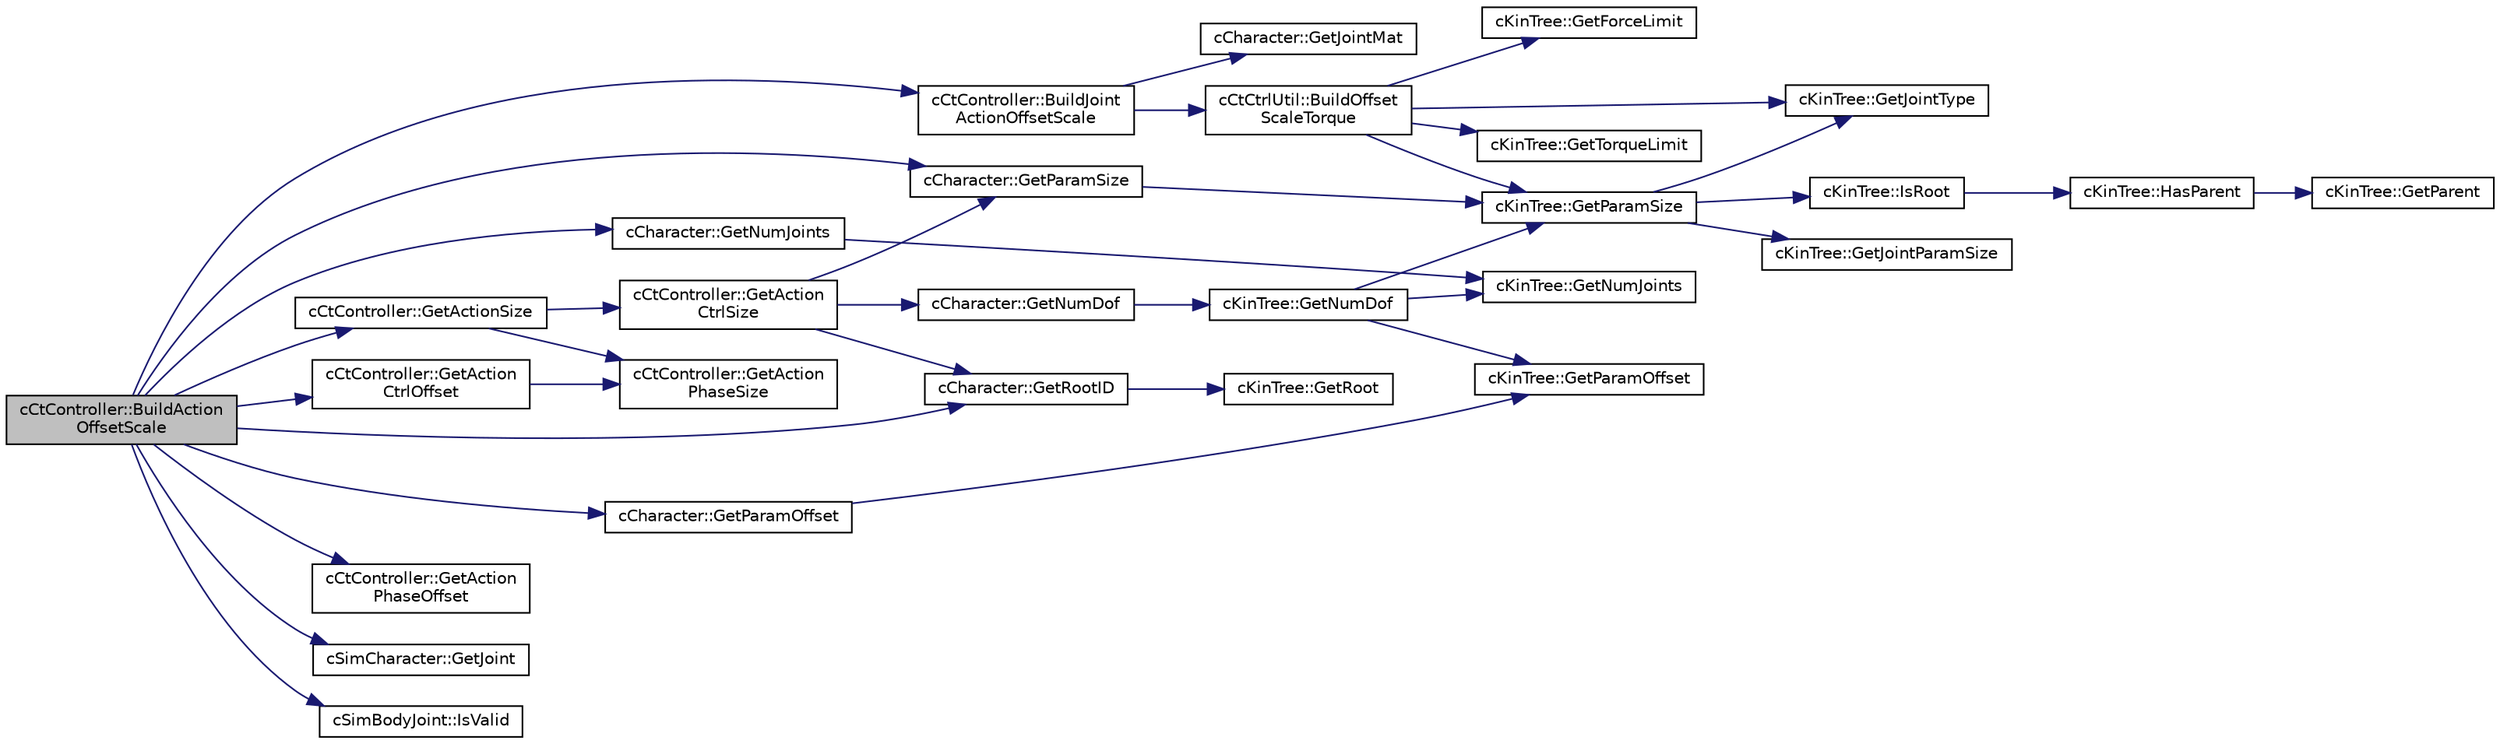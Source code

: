 digraph "cCtController::BuildActionOffsetScale"
{
 // LATEX_PDF_SIZE
  edge [fontname="Helvetica",fontsize="10",labelfontname="Helvetica",labelfontsize="10"];
  node [fontname="Helvetica",fontsize="10",shape=record];
  rankdir="LR";
  Node1 [label="cCtController::BuildAction\lOffsetScale",height=0.2,width=0.4,color="black", fillcolor="grey75", style="filled", fontcolor="black",tooltip=" "];
  Node1 -> Node2 [color="midnightblue",fontsize="10",style="solid",fontname="Helvetica"];
  Node2 [label="cCtController::BuildJoint\lActionOffsetScale",height=0.2,width=0.4,color="black", fillcolor="white", style="filled",URL="$classc_ct_controller.html#af8e6f2e63bf24010a53cca534e24e58f",tooltip=" "];
  Node2 -> Node3 [color="midnightblue",fontsize="10",style="solid",fontname="Helvetica"];
  Node3 [label="cCtCtrlUtil::BuildOffset\lScaleTorque",height=0.2,width=0.4,color="black", fillcolor="white", style="filled",URL="$classc_ct_ctrl_util.html#a7b58549acf85df960ff341a2b324a720",tooltip=" "];
  Node3 -> Node4 [color="midnightblue",fontsize="10",style="solid",fontname="Helvetica"];
  Node4 [label="cKinTree::GetForceLimit",height=0.2,width=0.4,color="black", fillcolor="white", style="filled",URL="$classc_kin_tree.html#a961729322d42f30cd620347c4a3b07c1",tooltip=" "];
  Node3 -> Node5 [color="midnightblue",fontsize="10",style="solid",fontname="Helvetica"];
  Node5 [label="cKinTree::GetJointType",height=0.2,width=0.4,color="black", fillcolor="white", style="filled",URL="$classc_kin_tree.html#a891d52af51a7a1bced694634c2f70ee9",tooltip=" "];
  Node3 -> Node6 [color="midnightblue",fontsize="10",style="solid",fontname="Helvetica"];
  Node6 [label="cKinTree::GetParamSize",height=0.2,width=0.4,color="black", fillcolor="white", style="filled",URL="$classc_kin_tree.html#ad5d21e19a354b6e8f5406e9167f12161",tooltip=" "];
  Node6 -> Node7 [color="midnightblue",fontsize="10",style="solid",fontname="Helvetica"];
  Node7 [label="cKinTree::GetJointParamSize",height=0.2,width=0.4,color="black", fillcolor="white", style="filled",URL="$classc_kin_tree.html#a9c308e9e4654d96bcc47ba02770a06ea",tooltip=" "];
  Node6 -> Node5 [color="midnightblue",fontsize="10",style="solid",fontname="Helvetica"];
  Node6 -> Node8 [color="midnightblue",fontsize="10",style="solid",fontname="Helvetica"];
  Node8 [label="cKinTree::IsRoot",height=0.2,width=0.4,color="black", fillcolor="white", style="filled",URL="$classc_kin_tree.html#ab4c2a8b42b254dc54e15e71684045a0a",tooltip=" "];
  Node8 -> Node9 [color="midnightblue",fontsize="10",style="solid",fontname="Helvetica"];
  Node9 [label="cKinTree::HasParent",height=0.2,width=0.4,color="black", fillcolor="white", style="filled",URL="$classc_kin_tree.html#a434aca959d5ef55a491381c7b8d90527",tooltip=" "];
  Node9 -> Node10 [color="midnightblue",fontsize="10",style="solid",fontname="Helvetica"];
  Node10 [label="cKinTree::GetParent",height=0.2,width=0.4,color="black", fillcolor="white", style="filled",URL="$classc_kin_tree.html#a593b283c1ce6a9fa8eb75cb9dc7396f6",tooltip=" "];
  Node3 -> Node11 [color="midnightblue",fontsize="10",style="solid",fontname="Helvetica"];
  Node11 [label="cKinTree::GetTorqueLimit",height=0.2,width=0.4,color="black", fillcolor="white", style="filled",URL="$classc_kin_tree.html#a3d8599f193230c9eebae6a6d6a6710e6",tooltip=" "];
  Node2 -> Node12 [color="midnightblue",fontsize="10",style="solid",fontname="Helvetica"];
  Node12 [label="cCharacter::GetJointMat",height=0.2,width=0.4,color="black", fillcolor="white", style="filled",URL="$classc_character.html#aecf6a9809542e346342be2df552695b1",tooltip=" "];
  Node1 -> Node13 [color="midnightblue",fontsize="10",style="solid",fontname="Helvetica"];
  Node13 [label="cCtController::GetAction\lCtrlOffset",height=0.2,width=0.4,color="black", fillcolor="white", style="filled",URL="$classc_ct_controller.html#a64b7a2297542f288f974fb9ff437bb1c",tooltip=" "];
  Node13 -> Node14 [color="midnightblue",fontsize="10",style="solid",fontname="Helvetica"];
  Node14 [label="cCtController::GetAction\lPhaseSize",height=0.2,width=0.4,color="black", fillcolor="white", style="filled",URL="$classc_ct_controller.html#ab0ade262c61f4d27a874a4f540fe4981",tooltip=" "];
  Node1 -> Node15 [color="midnightblue",fontsize="10",style="solid",fontname="Helvetica"];
  Node15 [label="cCtController::GetAction\lPhaseOffset",height=0.2,width=0.4,color="black", fillcolor="white", style="filled",URL="$classc_ct_controller.html#afcd5a8b996b5fc061bceb4087f05ece8",tooltip=" "];
  Node1 -> Node16 [color="midnightblue",fontsize="10",style="solid",fontname="Helvetica"];
  Node16 [label="cCtController::GetActionSize",height=0.2,width=0.4,color="black", fillcolor="white", style="filled",URL="$classc_ct_controller.html#a7333caae2fa7a33082dae8eaa32e2a25",tooltip=" "];
  Node16 -> Node17 [color="midnightblue",fontsize="10",style="solid",fontname="Helvetica"];
  Node17 [label="cCtController::GetAction\lCtrlSize",height=0.2,width=0.4,color="black", fillcolor="white", style="filled",URL="$classc_ct_controller.html#a8832be5ca0d3e0d1116d0117093d6a2f",tooltip=" "];
  Node17 -> Node18 [color="midnightblue",fontsize="10",style="solid",fontname="Helvetica"];
  Node18 [label="cCharacter::GetNumDof",height=0.2,width=0.4,color="black", fillcolor="white", style="filled",URL="$classc_character.html#a599bb487669886ea5a6e827186713372",tooltip=" "];
  Node18 -> Node19 [color="midnightblue",fontsize="10",style="solid",fontname="Helvetica"];
  Node19 [label="cKinTree::GetNumDof",height=0.2,width=0.4,color="black", fillcolor="white", style="filled",URL="$classc_kin_tree.html#abb4cab7f985f62308d4b36fdcd5c6145",tooltip=" "];
  Node19 -> Node20 [color="midnightblue",fontsize="10",style="solid",fontname="Helvetica"];
  Node20 [label="cKinTree::GetNumJoints",height=0.2,width=0.4,color="black", fillcolor="white", style="filled",URL="$classc_kin_tree.html#ac840b501e27e6ce46d208b7d033f21d4",tooltip=" "];
  Node19 -> Node21 [color="midnightblue",fontsize="10",style="solid",fontname="Helvetica"];
  Node21 [label="cKinTree::GetParamOffset",height=0.2,width=0.4,color="black", fillcolor="white", style="filled",URL="$classc_kin_tree.html#aba4aced4cc6c401006617e288e84e723",tooltip=" "];
  Node19 -> Node6 [color="midnightblue",fontsize="10",style="solid",fontname="Helvetica"];
  Node17 -> Node22 [color="midnightblue",fontsize="10",style="solid",fontname="Helvetica"];
  Node22 [label="cCharacter::GetParamSize",height=0.2,width=0.4,color="black", fillcolor="white", style="filled",URL="$classc_character.html#af612e6c951b84e172a802824390f37c4",tooltip=" "];
  Node22 -> Node6 [color="midnightblue",fontsize="10",style="solid",fontname="Helvetica"];
  Node17 -> Node23 [color="midnightblue",fontsize="10",style="solid",fontname="Helvetica"];
  Node23 [label="cCharacter::GetRootID",height=0.2,width=0.4,color="black", fillcolor="white", style="filled",URL="$classc_character.html#a07649022cce07611b977b355f14d489f",tooltip=" "];
  Node23 -> Node24 [color="midnightblue",fontsize="10",style="solid",fontname="Helvetica"];
  Node24 [label="cKinTree::GetRoot",height=0.2,width=0.4,color="black", fillcolor="white", style="filled",URL="$classc_kin_tree.html#a81b9799b03d32762ac820eb0886f369c",tooltip=" "];
  Node16 -> Node14 [color="midnightblue",fontsize="10",style="solid",fontname="Helvetica"];
  Node1 -> Node25 [color="midnightblue",fontsize="10",style="solid",fontname="Helvetica"];
  Node25 [label="cSimCharacter::GetJoint",height=0.2,width=0.4,color="black", fillcolor="white", style="filled",URL="$classc_sim_character.html#aa0a30cfb05967fad8b59dd9adfa6f23a",tooltip=" "];
  Node1 -> Node26 [color="midnightblue",fontsize="10",style="solid",fontname="Helvetica"];
  Node26 [label="cCharacter::GetNumJoints",height=0.2,width=0.4,color="black", fillcolor="white", style="filled",URL="$classc_character.html#a0c72f03cec78cc23a9376db72f2f3e9c",tooltip=" "];
  Node26 -> Node20 [color="midnightblue",fontsize="10",style="solid",fontname="Helvetica"];
  Node1 -> Node27 [color="midnightblue",fontsize="10",style="solid",fontname="Helvetica"];
  Node27 [label="cCharacter::GetParamOffset",height=0.2,width=0.4,color="black", fillcolor="white", style="filled",URL="$classc_character.html#a35607d7b28def062e62358ba1b1d4dcc",tooltip=" "];
  Node27 -> Node21 [color="midnightblue",fontsize="10",style="solid",fontname="Helvetica"];
  Node1 -> Node22 [color="midnightblue",fontsize="10",style="solid",fontname="Helvetica"];
  Node1 -> Node23 [color="midnightblue",fontsize="10",style="solid",fontname="Helvetica"];
  Node1 -> Node28 [color="midnightblue",fontsize="10",style="solid",fontname="Helvetica"];
  Node28 [label="cSimBodyJoint::IsValid",height=0.2,width=0.4,color="black", fillcolor="white", style="filled",URL="$classc_sim_body_joint.html#ad709e5e245e82cd54692b20d023fc18c",tooltip=" "];
}
